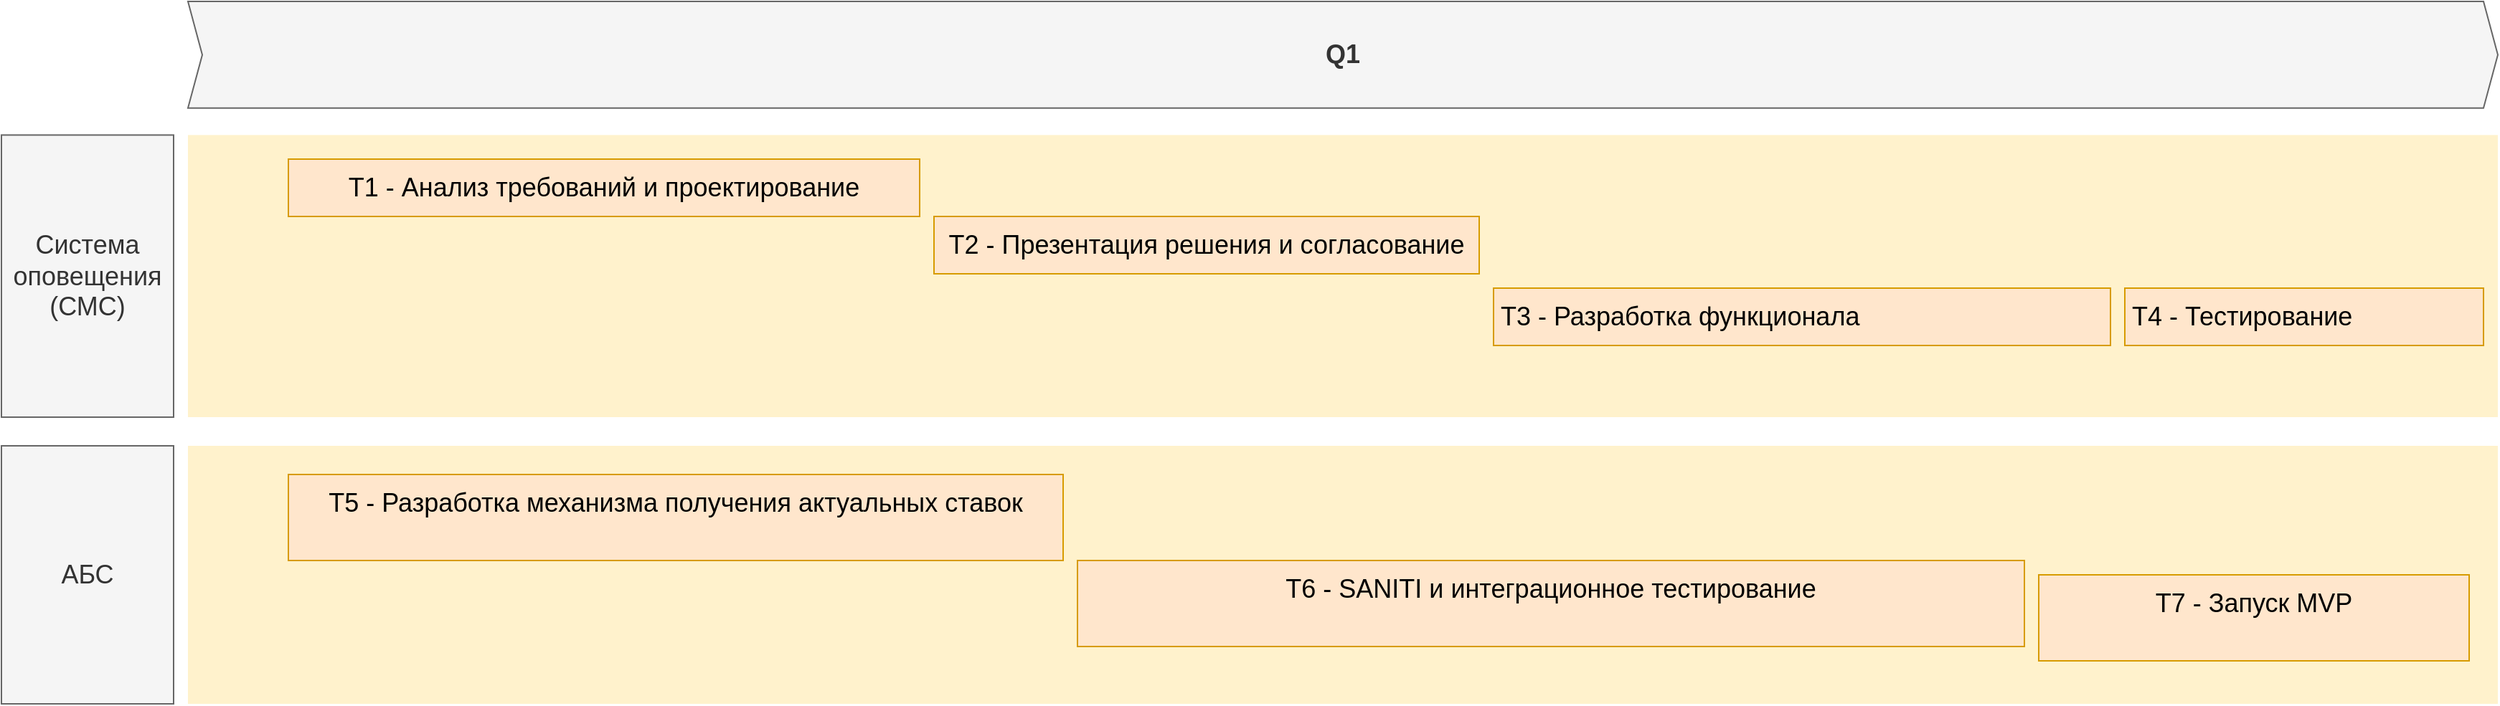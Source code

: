 <mxfile version="25.0.3" pages="2">
  <diagram id="1zcTAVt1k4KSup7FvAfL" name="Roadmap">
    <mxGraphModel dx="5506" dy="3539" grid="1" gridSize="10" guides="1" tooltips="1" connect="1" arrows="1" fold="1" page="1" pageScale="1" pageWidth="3300" pageHeight="2339" math="0" shadow="0">
      <root>
        <mxCell id="3D7FDG2aXA9G618_Kong-0" />
        <mxCell id="3D7FDG2aXA9G618_Kong-1" parent="3D7FDG2aXA9G618_Kong-0" />
        <mxCell id="QLtJLyEvO7b7Ui5uB1h--0" value="" style="shape=rect;fillColor=#fff2cc;strokeColor=none;fontSize=24;html=1;whiteSpace=wrap;align=left;verticalAlign=top;spacing=5;rounded=0;" vertex="1" parent="3D7FDG2aXA9G618_Kong-1">
          <mxGeometry x="-2500" y="-930" width="1610" height="180" as="geometry" />
        </mxCell>
        <mxCell id="QLtJLyEvO7b7Ui5uB1h--1" value="" style="shape=rect;fillColor=#fff2cc;strokeColor=none;fontSize=24;html=1;whiteSpace=wrap;align=left;verticalAlign=top;spacing=5;rounded=0;" vertex="1" parent="3D7FDG2aXA9G618_Kong-1">
          <mxGeometry x="-2500" y="-1146.8" width="1610" height="196.8" as="geometry" />
        </mxCell>
        <mxCell id="QLtJLyEvO7b7Ui5uB1h--2" value="T3 - Разработка функционала" style="shape=rect;fillColor=#ffe6cc;strokeColor=#d79b00;fontSize=18;html=1;whiteSpace=wrap;align=left;verticalAlign=top;spacing=5;rounded=0;" vertex="1" parent="3D7FDG2aXA9G618_Kong-1">
          <mxGeometry x="-1590" y="-1040" width="430" height="40" as="geometry" />
        </mxCell>
        <mxCell id="QLtJLyEvO7b7Ui5uB1h--3" value="&lt;span style=&quot;text-align: left;&quot;&gt;T1 -&amp;nbsp;Анализ требований и проектирование&lt;/span&gt;" style="shape=rect;fillColor=#ffe6cc;strokeColor=#d79b00;fontSize=18;html=1;whiteSpace=wrap;align=center;verticalAlign=top;spacing=5;rounded=0;" vertex="1" parent="3D7FDG2aXA9G618_Kong-1">
          <mxGeometry x="-2430" y="-1130" width="440" height="40" as="geometry" />
        </mxCell>
        <mxCell id="QLtJLyEvO7b7Ui5uB1h--4" value="Система оповещения (СМС)" style="rounded=0;whiteSpace=wrap;html=1;fillColor=#f5f5f5;fontColor=#333333;strokeColor=#666666;fontSize=18;" vertex="1" parent="3D7FDG2aXA9G618_Kong-1">
          <mxGeometry x="-2630" y="-1146.8" width="120" height="196.8" as="geometry" />
        </mxCell>
        <mxCell id="QLtJLyEvO7b7Ui5uB1h--5" value="АБС" style="rounded=0;whiteSpace=wrap;html=1;fillColor=#f5f5f5;fontColor=#333333;strokeColor=#666666;fontSize=18;" vertex="1" parent="3D7FDG2aXA9G618_Kong-1">
          <mxGeometry x="-2630" y="-930" width="120" height="180" as="geometry" />
        </mxCell>
        <mxCell id="QLtJLyEvO7b7Ui5uB1h--6" value="Q1" style="shape=step;perimeter=stepPerimeter;whiteSpace=wrap;html=1;fixedSize=1;size=10;fillColor=#f5f5f5;strokeColor=#666666;fontSize=18;fontStyle=1;align=center;rounded=0;fontColor=#333333;" vertex="1" parent="3D7FDG2aXA9G618_Kong-1">
          <mxGeometry x="-2500" y="-1240" width="1610" height="74.4" as="geometry" />
        </mxCell>
        <mxCell id="QLtJLyEvO7b7Ui5uB1h--7" value="T6 - SANITI и интеграционное тестирование" style="shape=rect;fillColor=#ffe6cc;strokeColor=#d79b00;fontSize=18;html=1;whiteSpace=wrap;align=center;verticalAlign=top;spacing=5;rounded=0;" vertex="1" parent="3D7FDG2aXA9G618_Kong-1">
          <mxGeometry x="-1880" y="-850" width="660" height="60" as="geometry" />
        </mxCell>
        <mxCell id="QLtJLyEvO7b7Ui5uB1h--8" value="T5 - Разработка механизма получения актуальных ставок" style="shape=rect;fillColor=#ffe6cc;strokeColor=#d79b00;fontSize=18;html=1;whiteSpace=wrap;align=center;verticalAlign=top;spacing=5;rounded=0;" vertex="1" parent="3D7FDG2aXA9G618_Kong-1">
          <mxGeometry x="-2430" y="-910" width="540" height="60" as="geometry" />
        </mxCell>
        <mxCell id="QLtJLyEvO7b7Ui5uB1h--9" value="&lt;div style=&quot;text-align: left;&quot;&gt;&lt;span style=&quot;background-color: initial;&quot;&gt;T2 - Презентация решения и согласование&lt;/span&gt;&lt;/div&gt;" style="shape=rect;fillColor=#ffe6cc;strokeColor=#d79b00;fontSize=18;html=1;whiteSpace=wrap;align=center;verticalAlign=top;spacing=5;rounded=0;" vertex="1" parent="3D7FDG2aXA9G618_Kong-1">
          <mxGeometry x="-1980" y="-1090" width="380" height="40" as="geometry" />
        </mxCell>
        <mxCell id="-efcIAloPT96DZzJnUS1-0" value="T4 - Тестирование" style="shape=rect;fillColor=#ffe6cc;strokeColor=#d79b00;fontSize=18;html=1;whiteSpace=wrap;align=left;verticalAlign=top;spacing=5;rounded=0;" vertex="1" parent="3D7FDG2aXA9G618_Kong-1">
          <mxGeometry x="-1150" y="-1040" width="250" height="40" as="geometry" />
        </mxCell>
        <mxCell id="rNhI6pqVX3KydnJ3-lRR-0" value="&lt;span style=&quot;text-align: left;&quot;&gt;T7 -&amp;nbsp;&lt;/span&gt;Запуск MVP" style="shape=rect;fillColor=#ffe6cc;strokeColor=#d79b00;fontSize=18;html=1;whiteSpace=wrap;align=center;verticalAlign=top;spacing=5;rounded=0;" vertex="1" parent="3D7FDG2aXA9G618_Kong-1">
          <mxGeometry x="-1210" y="-840" width="300" height="60" as="geometry" />
        </mxCell>
      </root>
    </mxGraphModel>
  </diagram>
  <diagram id="6faDem5PxRRIMGQd80wj" name="Roadmap_change">
    <mxGraphModel dx="5690" dy="3639" grid="1" gridSize="10" guides="1" tooltips="1" connect="1" arrows="1" fold="1" page="1" pageScale="1" pageWidth="3300" pageHeight="2339" math="0" shadow="0">
      <root>
        <mxCell id="0" />
        <mxCell id="1" parent="0" />
        <mxCell id="QlwB00z0-otb056kdUWZ-19" value="" style="shape=rect;fillColor=#fff2cc;strokeColor=none;fontSize=24;html=1;whiteSpace=wrap;align=left;verticalAlign=top;spacing=5;rounded=0;" parent="1" vertex="1">
          <mxGeometry x="-2500" y="-530" width="1620" height="190" as="geometry" />
        </mxCell>
        <mxCell id="QlwB00z0-otb056kdUWZ-18" value="" style="shape=rect;fillColor=#fff2cc;strokeColor=none;fontSize=24;html=1;whiteSpace=wrap;align=left;verticalAlign=top;spacing=5;rounded=0;" parent="1" vertex="1">
          <mxGeometry x="-2500" y="-730" width="1620" height="180" as="geometry" />
        </mxCell>
        <mxCell id="QlwB00z0-otb056kdUWZ-17" value="" style="shape=rect;fillColor=#fff2cc;strokeColor=none;fontSize=24;html=1;whiteSpace=wrap;align=left;verticalAlign=top;spacing=5;rounded=0;" parent="1" vertex="1">
          <mxGeometry x="-2500" y="-930" width="1610" height="180" as="geometry" />
        </mxCell>
        <mxCell id="QlwB00z0-otb056kdUWZ-3" value="" style="shape=rect;fillColor=#fff2cc;strokeColor=none;fontSize=24;html=1;whiteSpace=wrap;align=left;verticalAlign=top;spacing=5;rounded=0;" parent="1" vertex="1">
          <mxGeometry x="-2500" y="-1146.8" width="1610" height="196.8" as="geometry" />
        </mxCell>
        <mxCell id="QlwB00z0-otb056kdUWZ-4" value="T1 - API сервиса интеграции депозитов АБС" style="shape=rect;fillColor=#ffe6cc;strokeColor=#d79b00;fontSize=18;html=1;whiteSpace=wrap;align=left;verticalAlign=top;spacing=5;rounded=0;" parent="1" vertex="1">
          <mxGeometry x="-2480" y="-1120" width="390" height="50" as="geometry" />
        </mxCell>
        <mxCell id="QlwB00z0-otb056kdUWZ-5" value="T2 - Передача файлов на SFTP-сервер" style="shape=rect;fillColor=#ffe6cc;strokeColor=#d79b00;fontSize=18;html=1;whiteSpace=wrap;align=center;verticalAlign=top;spacing=5;rounded=0;" parent="1" vertex="1">
          <mxGeometry x="-2120" y="-1040" width="550" height="60" as="geometry" />
        </mxCell>
        <mxCell id="QlwB00z0-otb056kdUWZ-6" value="АБС&lt;div&gt;Сервис интеграции депозитов&lt;/div&gt;" style="rounded=0;whiteSpace=wrap;html=1;fillColor=#f5f5f5;fontColor=#333333;strokeColor=#666666;fontSize=18;" parent="1" vertex="1">
          <mxGeometry x="-2630" y="-1146.8" width="120" height="196.8" as="geometry" />
        </mxCell>
        <mxCell id="QlwB00z0-otb056kdUWZ-7" value="SFTP" style="rounded=0;whiteSpace=wrap;html=1;fillColor=#f5f5f5;fontColor=#333333;strokeColor=#666666;fontSize=18;" parent="1" vertex="1">
          <mxGeometry x="-2630" y="-930" width="120" height="180" as="geometry" />
        </mxCell>
        <mxCell id="QlwB00z0-otb056kdUWZ-8" value="Q2" style="shape=step;perimeter=stepPerimeter;whiteSpace=wrap;html=1;fixedSize=1;size=10;fillColor=#f5f5f5;strokeColor=#666666;fontSize=18;fontStyle=1;align=center;rounded=0;fontColor=#333333;" parent="1" vertex="1">
          <mxGeometry x="-2500" y="-1240" width="1610" height="74.4" as="geometry" />
        </mxCell>
        <mxCell id="QlwB00z0-otb056kdUWZ-11" value="T5 - Вывод ставок пользователю системы колл-центра" style="shape=rect;fillColor=#ffe6cc;strokeColor=#d79b00;fontSize=18;html=1;whiteSpace=wrap;align=center;verticalAlign=top;spacing=5;rounded=0;" parent="1" vertex="1">
          <mxGeometry x="-1860" y="-640" width="940" height="50" as="geometry" />
        </mxCell>
        <mxCell id="QlwB00z0-otb056kdUWZ-12" value="T4 - Получение ставок через API интеграции АБС" style="shape=rect;fillColor=#ffe6cc;strokeColor=#d79b00;fontSize=18;html=1;whiteSpace=wrap;align=center;verticalAlign=top;spacing=5;rounded=0;" parent="1" vertex="1">
          <mxGeometry x="-2060" y="-720" width="480" height="60" as="geometry" />
        </mxCell>
        <mxCell id="QlwB00z0-otb056kdUWZ-13" value="T6 - Получение файлов с SFTP для операторов партнера" style="shape=rect;fillColor=#ffe6cc;strokeColor=#d79b00;fontSize=18;html=1;whiteSpace=wrap;align=center;verticalAlign=top;spacing=5;rounded=0;" parent="1" vertex="1">
          <mxGeometry x="-1560" y="-470" width="640" height="50" as="geometry" />
        </mxCell>
        <mxCell id="QlwB00z0-otb056kdUWZ-14" value="Система колл-центра" style="rounded=0;whiteSpace=wrap;html=1;fillColor=#f5f5f5;fontColor=#333333;strokeColor=#666666;fontSize=18;" parent="1" vertex="1">
          <mxGeometry x="-2630" y="-730" width="120" height="180" as="geometry" />
        </mxCell>
        <mxCell id="QlwB00z0-otb056kdUWZ-15" value="Система&amp;nbsp; партнерского колл-центра" style="rounded=0;whiteSpace=wrap;html=1;fillColor=#f5f5f5;fontColor=#333333;strokeColor=#666666;fontSize=18;" parent="1" vertex="1">
          <mxGeometry x="-2630" y="-530" width="120" height="190" as="geometry" />
        </mxCell>
        <mxCell id="QlwB00z0-otb056kdUWZ-16" value="T3 - Развернуть SFTP сервер" style="shape=rect;fillColor=#ffe6cc;strokeColor=#d79b00;fontSize=18;html=1;whiteSpace=wrap;align=center;verticalAlign=top;spacing=5;rounded=0;" parent="1" vertex="1">
          <mxGeometry x="-2400" y="-910" width="280" height="60" as="geometry" />
        </mxCell>
      </root>
    </mxGraphModel>
  </diagram>
</mxfile>
